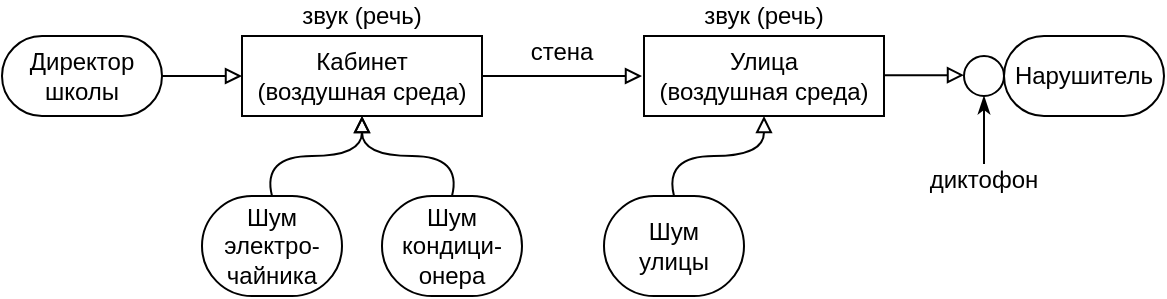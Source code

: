 <mxfile version="22.1.18" type="device">
  <diagram name="Страница — 1" id="pRM3mmNhBH-lvjWTs7dp">
    <mxGraphModel dx="1091" dy="638" grid="1" gridSize="10" guides="1" tooltips="1" connect="1" arrows="1" fold="1" page="1" pageScale="1" pageWidth="1600" pageHeight="900" math="0" shadow="0">
      <root>
        <mxCell id="0" />
        <mxCell id="1" parent="0" />
        <mxCell id="Dm_hwzvT9pQDAtZLTbbe-7" value="" style="endArrow=block;html=1;rounded=0;exitX=1;exitY=0.5;exitDx=0;exitDy=0;endFill=0;" edge="1" parent="1">
          <mxGeometry width="50" height="50" relative="1" as="geometry">
            <mxPoint x="440" y="340" as="sourcePoint" />
            <mxPoint x="480" y="340" as="targetPoint" />
          </mxGeometry>
        </mxCell>
        <mxCell id="Dm_hwzvT9pQDAtZLTbbe-8" value="звук (речь)" style="text;html=1;strokeColor=none;fillColor=none;align=center;verticalAlign=middle;whiteSpace=wrap;rounded=0;" vertex="1" parent="1">
          <mxGeometry x="480" y="302" width="120" height="16" as="geometry" />
        </mxCell>
        <mxCell id="Dm_hwzvT9pQDAtZLTbbe-9" value="Кабинет (воздушная&amp;nbsp;среда)" style="rounded=0;whiteSpace=wrap;html=1;" vertex="1" parent="1">
          <mxGeometry x="480" y="320" width="120" height="40" as="geometry" />
        </mxCell>
        <mxCell id="Dm_hwzvT9pQDAtZLTbbe-11" value="Директор школы" style="rounded=1;whiteSpace=wrap;html=1;arcSize=50;" vertex="1" parent="1">
          <mxGeometry x="360" y="320" width="80" height="40" as="geometry" />
        </mxCell>
        <mxCell id="Dm_hwzvT9pQDAtZLTbbe-12" value="Шум электро-чайника" style="rounded=1;whiteSpace=wrap;html=1;arcSize=50;" vertex="1" parent="1">
          <mxGeometry x="460" y="400" width="70" height="50" as="geometry" />
        </mxCell>
        <mxCell id="Dm_hwzvT9pQDAtZLTbbe-13" value="Шум кондици-онера" style="rounded=1;whiteSpace=wrap;html=1;arcSize=50;" vertex="1" parent="1">
          <mxGeometry x="550" y="400" width="70" height="50" as="geometry" />
        </mxCell>
        <mxCell id="Dm_hwzvT9pQDAtZLTbbe-15" value="" style="curved=1;endArrow=block;html=1;rounded=0;endFill=0;entryX=0.5;entryY=1;entryDx=0;entryDy=0;exitX=0.5;exitY=0;exitDx=0;exitDy=0;" edge="1" parent="1" source="Dm_hwzvT9pQDAtZLTbbe-12" target="Dm_hwzvT9pQDAtZLTbbe-9">
          <mxGeometry width="50" height="50" relative="1" as="geometry">
            <mxPoint x="410" y="430" as="sourcePoint" />
            <mxPoint x="460" y="380" as="targetPoint" />
            <Array as="points">
              <mxPoint x="490" y="380" />
              <mxPoint x="540" y="380" />
            </Array>
          </mxGeometry>
        </mxCell>
        <mxCell id="Dm_hwzvT9pQDAtZLTbbe-16" value="" style="curved=1;endArrow=block;html=1;rounded=0;endFill=0;entryX=0.5;entryY=1;entryDx=0;entryDy=0;exitX=0.5;exitY=0;exitDx=0;exitDy=0;" edge="1" parent="1" source="Dm_hwzvT9pQDAtZLTbbe-13" target="Dm_hwzvT9pQDAtZLTbbe-9">
          <mxGeometry width="50" height="50" relative="1" as="geometry">
            <mxPoint x="505" y="410" as="sourcePoint" />
            <mxPoint x="550" y="370" as="targetPoint" />
            <Array as="points">
              <mxPoint x="590" y="380" />
              <mxPoint x="540" y="380" />
            </Array>
          </mxGeometry>
        </mxCell>
        <mxCell id="Dm_hwzvT9pQDAtZLTbbe-17" value="" style="endArrow=block;html=1;rounded=0;exitX=1;exitY=0.5;exitDx=0;exitDy=0;endFill=0;" edge="1" parent="1">
          <mxGeometry width="50" height="50" relative="1" as="geometry">
            <mxPoint x="600" y="340" as="sourcePoint" />
            <mxPoint x="680" y="340" as="targetPoint" />
          </mxGeometry>
        </mxCell>
        <mxCell id="Dm_hwzvT9pQDAtZLTbbe-18" value="стена" style="text;html=1;strokeColor=none;fillColor=none;align=center;verticalAlign=middle;whiteSpace=wrap;rounded=0;" vertex="1" parent="1">
          <mxGeometry x="610" y="320" width="60" height="16" as="geometry" />
        </mxCell>
        <mxCell id="Dm_hwzvT9pQDAtZLTbbe-25" value="звук (речь)" style="text;html=1;strokeColor=none;fillColor=none;align=center;verticalAlign=middle;whiteSpace=wrap;rounded=0;" vertex="1" parent="1">
          <mxGeometry x="681" y="302" width="120" height="16" as="geometry" />
        </mxCell>
        <mxCell id="Dm_hwzvT9pQDAtZLTbbe-26" value="Улица (воздушная&amp;nbsp;среда)" style="rounded=0;whiteSpace=wrap;html=1;" vertex="1" parent="1">
          <mxGeometry x="681" y="320" width="120" height="40" as="geometry" />
        </mxCell>
        <mxCell id="Dm_hwzvT9pQDAtZLTbbe-27" value="Шум &lt;br&gt;улицы" style="rounded=1;whiteSpace=wrap;html=1;arcSize=50;" vertex="1" parent="1">
          <mxGeometry x="661" y="400" width="70" height="50" as="geometry" />
        </mxCell>
        <mxCell id="Dm_hwzvT9pQDAtZLTbbe-29" value="" style="curved=1;endArrow=block;html=1;rounded=0;endFill=0;entryX=0.5;entryY=1;entryDx=0;entryDy=0;exitX=0.5;exitY=0;exitDx=0;exitDy=0;" edge="1" parent="1" source="Dm_hwzvT9pQDAtZLTbbe-27" target="Dm_hwzvT9pQDAtZLTbbe-26">
          <mxGeometry width="50" height="50" relative="1" as="geometry">
            <mxPoint x="611" y="430" as="sourcePoint" />
            <mxPoint x="661" y="380" as="targetPoint" />
            <Array as="points">
              <mxPoint x="691" y="380" />
              <mxPoint x="741" y="380" />
            </Array>
          </mxGeometry>
        </mxCell>
        <mxCell id="Dm_hwzvT9pQDAtZLTbbe-31" value="" style="endArrow=block;html=1;rounded=0;exitX=1;exitY=0.5;exitDx=0;exitDy=0;endFill=0;" edge="1" parent="1">
          <mxGeometry width="50" height="50" relative="1" as="geometry">
            <mxPoint x="801" y="339.6" as="sourcePoint" />
            <mxPoint x="841" y="339.6" as="targetPoint" />
          </mxGeometry>
        </mxCell>
        <mxCell id="Dm_hwzvT9pQDAtZLTbbe-32" value="Нарушитель" style="rounded=1;whiteSpace=wrap;html=1;arcSize=50;" vertex="1" parent="1">
          <mxGeometry x="861" y="320" width="80" height="40" as="geometry" />
        </mxCell>
        <mxCell id="Dm_hwzvT9pQDAtZLTbbe-34" value="" style="ellipse;whiteSpace=wrap;html=1;aspect=fixed;" vertex="1" parent="1">
          <mxGeometry x="841" y="330" width="20" height="20" as="geometry" />
        </mxCell>
        <mxCell id="Dm_hwzvT9pQDAtZLTbbe-36" style="edgeStyle=orthogonalEdgeStyle;rounded=0;orthogonalLoop=1;jettySize=auto;html=1;entryX=0.5;entryY=1;entryDx=0;entryDy=0;endArrow=classicThin;endFill=1;" edge="1" parent="1" source="Dm_hwzvT9pQDAtZLTbbe-35" target="Dm_hwzvT9pQDAtZLTbbe-34">
          <mxGeometry relative="1" as="geometry" />
        </mxCell>
        <mxCell id="Dm_hwzvT9pQDAtZLTbbe-35" value="диктофон" style="text;html=1;strokeColor=none;fillColor=none;align=center;verticalAlign=middle;whiteSpace=wrap;rounded=0;" vertex="1" parent="1">
          <mxGeometry x="791" y="384" width="120" height="16" as="geometry" />
        </mxCell>
      </root>
    </mxGraphModel>
  </diagram>
</mxfile>

